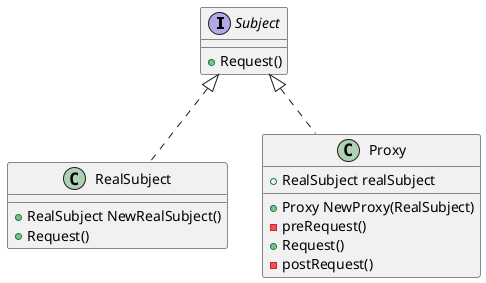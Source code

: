 @startuml
'https://plantuml.com/class-diagram

interface Subject {
+Request()
}

class RealSubject {
+RealSubject NewRealSubject()
+Request()
}

class Proxy {
+RealSubject realSubject
+Proxy NewProxy(RealSubject)
-preRequest()
+Request()
-postRequest()
}

Subject <|.. RealSubject
Subject <|.. Proxy

@enduml